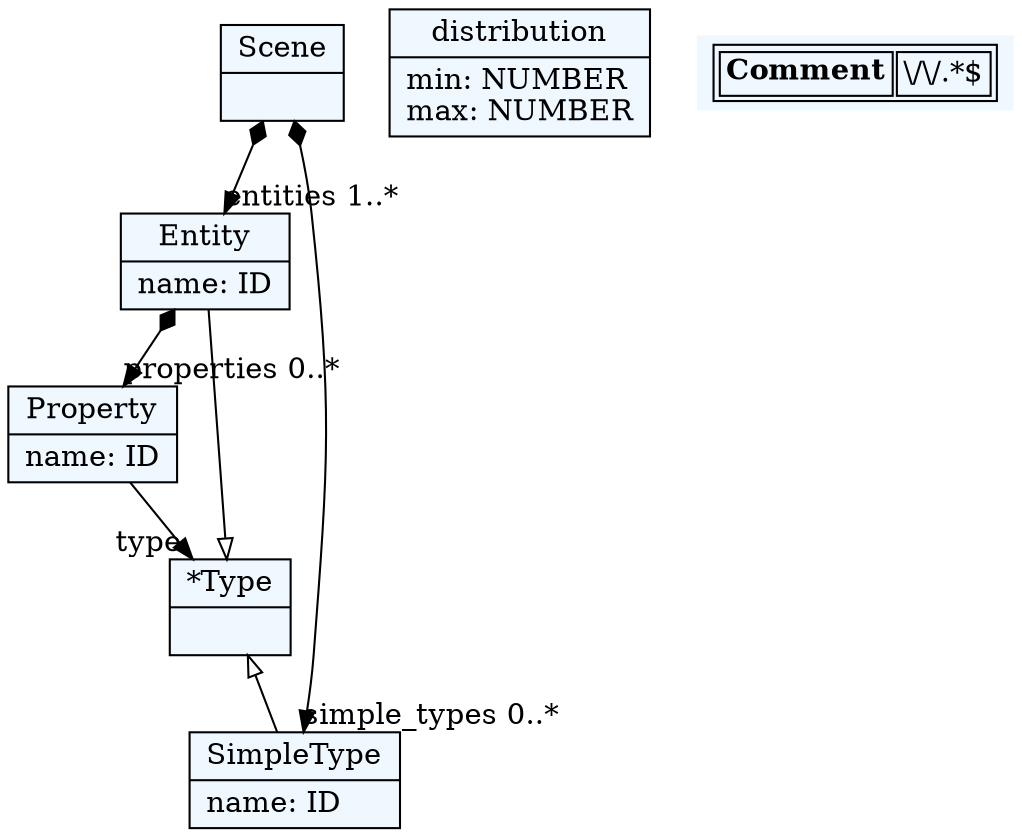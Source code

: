 
    digraph textX {
    fontname = "Bitstream Vera Sans"
    fontsize = 8
    node[
        shape=record,
        style=filled,
        fillcolor=aliceblue
    ]
    nodesep = 0.3
    edge[dir=black,arrowtail=empty]


94254135044576[ label="{Scene|}"]

94254134636352[ label="{Entity|name: ID\l}"]

94254135154560[ label="{Property|name: ID\l}"]

94254135159504[ label="{*Type|}"]

94254135164448[ label="{distribution|min: NUMBER\lmax: NUMBER\l}"]

94254135169392[ label="{SimpleType|name: ID\l}"]



94254135044576 -> 94254135169392[arrowtail=diamond, dir=both, headlabel="simple_types 0..*"]
94254135044576 -> 94254134636352[arrowtail=diamond, dir=both, headlabel="entities 1..*"]
94254134636352 -> 94254135154560[arrowtail=diamond, dir=both, headlabel="properties 0..*"]
94254135154560 -> 94254135159504[headlabel="type "]
94254135159504 -> 94254134636352 [dir=back]
94254135159504 -> 94254135169392 [dir=back]
match_rules [ shape=plaintext, label=< <table>
	<tr>
		<td><b>Comment</b></td><td>\/\/.*$</td>
	</tr>
</table> >]


}

